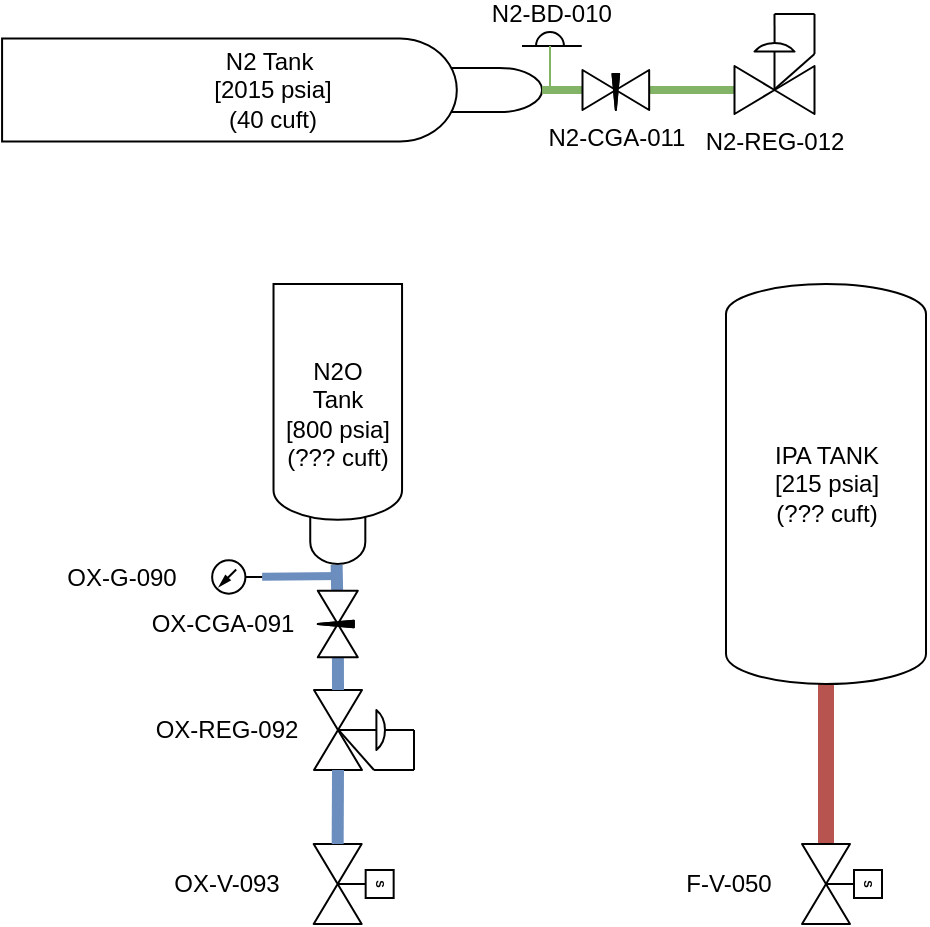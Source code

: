<mxfile>
    <diagram name="P&amp;ID" id="ptwcyao2qoM2ukkbA5NZ">
        <mxGraphModel dx="536" dy="348" grid="1" gridSize="10" guides="1" tooltips="1" connect="1" arrows="1" fold="1" page="1" pageScale="1" pageWidth="850" pageHeight="1100" math="1" shadow="0">
            <root>
                <mxCell id="0"/>
                <mxCell id="1" parent="0"/>
                <object label="N2 Tank&amp;nbsp;&lt;br&gt;[2015 psia]&lt;br&gt;(40 cuft)" Price="115.95" Cv="0.698" Volume_cuft="40" MAWP_psia="2015" Link="https://www.amazon.com/Steel-Argon-Cylinder-CGA580-Valve/dp/B01E2T6WAG/ref=pd_ci_mcx_mh_mcx_views_0?pd_rd_w=sdqjH&amp;content-id=amzn1.sym.225b4624-972d-4629-9040-f1bf9923dd95%3Aamzn1.symc.40e6a10e-cbc4-4fa5-81e3-4435ff64d03b&amp;pf_rd_p=225b4624-972d-4629-9040-f1bf9923dd95&amp;pf_rd_r=3GNGK285CPY40EQPE5YW&amp;pd_rd_wg=vS0EU&amp;pd_rd_r=341640d1-0656-4622-8a0f-2962e38f821b&amp;pd_rd_i=B01E2T6WAG" id="E2To5tkKnf_a1yXdmPDb-1">
                    <mxCell style="shape=mxgraph.pid.vessels.gas_bottle;html=1;pointerEvents=1;align=center;verticalLabelPosition=middle;verticalAlign=middle;dashed=0;rotation=90;horizontal=0;labelPosition=center;deletable=0;" parent="1" vertex="1">
                        <mxGeometry x="219.25" y="-33" width="51.58" height="270" as="geometry"/>
                    </mxCell>
                </object>
                <mxCell id="E2To5tkKnf_a1yXdmPDb-18" value="" style="group" parent="1" vertex="1" connectable="0">
                    <mxGeometry x="237.895" y="199" width="80" height="140" as="geometry"/>
                </mxCell>
                <object label="" Price="350" Cv="0.698****" Volume_cuft="0.237" MAWP_psia="1100***** double check this" Link="https://www.nitrousexpress.com/10lb-bottle-lightning-500-valve-6an-nipple-11100-6.asp" id="E2To5tkKnf_a1yXdmPDb-16">
                    <mxCell style="shape=mxgraph.pid.vessels.gas_bottle;html=1;pointerEvents=1;align=center;verticalLabelPosition=middle;verticalAlign=middle;dashed=0;rotation=-180;horizontal=0;labelPosition=center;deletable=0;textDirection=ltr;" parent="E2To5tkKnf_a1yXdmPDb-18" vertex="1">
                        <mxGeometry x="7.862" width="64.264" height="140" as="geometry"/>
                    </mxCell>
                </object>
                <mxCell id="E2To5tkKnf_a1yXdmPDb-17" value="N2O &lt;br&gt;Tank&lt;br&gt;[800 psia]&lt;br&gt;(??? cuft)" style="text;strokeColor=none;align=center;fillColor=none;html=1;verticalAlign=middle;whiteSpace=wrap;rounded=0;" parent="E2To5tkKnf_a1yXdmPDb-18" vertex="1">
                    <mxGeometry y="50" width="80.0" height="30" as="geometry"/>
                </mxCell>
                <mxCell id="E2To5tkKnf_a1yXdmPDb-65" style="edgeStyle=none;rounded=0;orthogonalLoop=1;jettySize=auto;html=1;entryX=0.485;entryY=0.005;entryDx=0;entryDy=0;entryPerimeter=0;" parent="E2To5tkKnf_a1yXdmPDb-18" source="E2To5tkKnf_a1yXdmPDb-16" target="E2To5tkKnf_a1yXdmPDb-16" edge="1">
                    <mxGeometry relative="1" as="geometry"/>
                </mxCell>
                <mxCell id="E2To5tkKnf_a1yXdmPDb-51" value="" style="group" parent="1" vertex="1" connectable="0">
                    <mxGeometry x="213.79" y="397" width="97.21" height="50" as="geometry"/>
                </mxCell>
                <mxCell id="E2To5tkKnf_a1yXdmPDb-34" value="" style="group;rotation=-180;" parent="E2To5tkKnf_a1yXdmPDb-51" vertex="1" connectable="0">
                    <mxGeometry x="57.21" width="40" height="50" as="geometry"/>
                </mxCell>
                <mxCell id="E2To5tkKnf_a1yXdmPDb-35" value="" style="verticalLabelPosition=bottom;align=center;html=1;verticalAlign=top;pointerEvents=1;dashed=0;shape=mxgraph.pid2valves.valve;valveType=gate;actuator=diaph;rotation=-270;points=[[0,0.7,0,0,0],[1,0.7,0,0,0]];" parent="E2To5tkKnf_a1yXdmPDb-34" vertex="1">
                    <mxGeometry x="-5" y="5" width="40" height="40" as="geometry"/>
                </mxCell>
                <mxCell id="E2To5tkKnf_a1yXdmPDb-36" value="" style="endArrow=none;html=1;rounded=0;exitX=0.501;exitY=0.11;exitDx=0;exitDy=0;exitPerimeter=0;" parent="E2To5tkKnf_a1yXdmPDb-34" source="E2To5tkKnf_a1yXdmPDb-35" edge="1">
                    <mxGeometry width="50" height="50" relative="1" as="geometry">
                        <mxPoint x="5" y="105" as="sourcePoint"/>
                        <mxPoint x="45" y="25" as="targetPoint"/>
                    </mxGeometry>
                </mxCell>
                <mxCell id="E2To5tkKnf_a1yXdmPDb-37" value="" style="endArrow=none;html=1;rounded=0;" parent="E2To5tkKnf_a1yXdmPDb-34" edge="1">
                    <mxGeometry width="50" height="50" relative="1" as="geometry">
                        <mxPoint x="45" y="45" as="sourcePoint"/>
                        <mxPoint x="45" y="25" as="targetPoint"/>
                    </mxGeometry>
                </mxCell>
                <mxCell id="E2To5tkKnf_a1yXdmPDb-38" value="" style="endArrow=none;html=1;rounded=0;" parent="E2To5tkKnf_a1yXdmPDb-34" edge="1">
                    <mxGeometry width="50" height="50" relative="1" as="geometry">
                        <mxPoint x="25" y="45" as="sourcePoint"/>
                        <mxPoint x="45" y="45" as="targetPoint"/>
                    </mxGeometry>
                </mxCell>
                <mxCell id="E2To5tkKnf_a1yXdmPDb-39" value="" style="endArrow=none;html=1;rounded=0;exitX=0.501;exitY=0.691;exitDx=0;exitDy=0;exitPerimeter=0;" parent="E2To5tkKnf_a1yXdmPDb-34" source="E2To5tkKnf_a1yXdmPDb-35" edge="1">
                    <mxGeometry width="50" height="50" relative="1" as="geometry">
                        <mxPoint x="15" y="55" as="sourcePoint"/>
                        <mxPoint x="25" y="45" as="targetPoint"/>
                    </mxGeometry>
                </mxCell>
                <mxCell id="E2To5tkKnf_a1yXdmPDb-40" style="edgeStyle=none;rounded=0;orthogonalLoop=1;jettySize=auto;html=1;entryX=0;entryY=0.5;entryDx=0;entryDy=0;entryPerimeter=0;" parent="E2To5tkKnf_a1yXdmPDb-34" source="E2To5tkKnf_a1yXdmPDb-35" target="E2To5tkKnf_a1yXdmPDb-35" edge="1">
                    <mxGeometry relative="1" as="geometry"/>
                </mxCell>
                <mxCell id="E2To5tkKnf_a1yXdmPDb-44" value="OX-REG-092" style="text;strokeColor=none;align=center;fillColor=none;html=1;verticalAlign=middle;whiteSpace=wrap;rounded=0;" parent="E2To5tkKnf_a1yXdmPDb-51" vertex="1">
                    <mxGeometry x="-40.0" y="10" width="97.21" height="30" as="geometry"/>
                </mxCell>
                <mxCell id="E2To5tkKnf_a1yXdmPDb-63" value="" style="edgeStyle=none;rounded=0;orthogonalLoop=1;jettySize=auto;html=1;entryX=0;entryY=0.7;entryDx=0;entryDy=0;entryPerimeter=0;fillColor=#dae8fc;strokeColor=#6c8ebf;endArrow=none;endFill=0;strokeWidth=6;" parent="1" source="E2To5tkKnf_a1yXdmPDb-52" target="E2To5tkKnf_a1yXdmPDb-35" edge="1">
                    <mxGeometry relative="1" as="geometry"/>
                </mxCell>
                <mxCell id="E2To5tkKnf_a1yXdmPDb-64" value="" style="edgeStyle=none;rounded=0;orthogonalLoop=1;jettySize=auto;html=1;entryX=0.509;entryY=-0.003;entryDx=0;entryDy=0;entryPerimeter=0;endArrow=none;endFill=0;fillColor=#dae8fc;strokeColor=#6c8ebf;strokeWidth=6;" parent="1" source="E2To5tkKnf_a1yXdmPDb-52" target="E2To5tkKnf_a1yXdmPDb-16" edge="1">
                    <mxGeometry relative="1" as="geometry">
                        <mxPoint x="244" y="329" as="targetPoint"/>
                    </mxGeometry>
                </mxCell>
                <mxCell id="E2To5tkKnf_a1yXdmPDb-52" value="" style="verticalLabelPosition=bottom;align=center;html=1;verticalAlign=top;pointerEvents=1;dashed=0;shape=mxgraph.pid2valves.valve;valveType=needle;rotation=90;" parent="1" vertex="1">
                    <mxGeometry x="261.23" y="359" width="33.33" height="20" as="geometry"/>
                </mxCell>
                <mxCell id="E2To5tkKnf_a1yXdmPDb-53" value="OX-CGA-091" style="text;strokeColor=none;align=center;fillColor=none;html=1;verticalAlign=middle;whiteSpace=wrap;rounded=0;" parent="1" vertex="1">
                    <mxGeometry x="170" y="354" width="101" height="30" as="geometry"/>
                </mxCell>
                <mxCell id="E2To5tkKnf_a1yXdmPDb-58" value="" style="edgeStyle=none;rounded=0;orthogonalLoop=1;jettySize=auto;html=1;endArrow=none;endFill=0;fillColor=#d5e8d4;strokeColor=#82b366;strokeWidth=4;" parent="1" source="E2To5tkKnf_a1yXdmPDb-54" target="E2To5tkKnf_a1yXdmPDb-1" edge="1">
                    <mxGeometry relative="1" as="geometry"/>
                </mxCell>
                <mxCell id="E2To5tkKnf_a1yXdmPDb-62" value="" style="edgeStyle=none;rounded=0;orthogonalLoop=1;jettySize=auto;html=1;entryX=0;entryY=0.7;entryDx=0;entryDy=0;entryPerimeter=0;endArrow=none;endFill=0;fillColor=#d5e8d4;strokeColor=#82b366;strokeWidth=4;" parent="1" source="E2To5tkKnf_a1yXdmPDb-54" target="E2To5tkKnf_a1yXdmPDb-2" edge="1">
                    <mxGeometry relative="1" as="geometry"/>
                </mxCell>
                <mxCell id="E2To5tkKnf_a1yXdmPDb-10" value="" style="group;rotation=90;" parent="1" vertex="1" connectable="0">
                    <mxGeometry x="476.25" y="64" width="40" height="50" as="geometry"/>
                </mxCell>
                <mxCell id="E2To5tkKnf_a1yXdmPDb-2" value="N2-REG-012" style="verticalLabelPosition=bottom;align=center;html=1;verticalAlign=top;pointerEvents=1;dashed=0;shape=mxgraph.pid2valves.valve;valveType=gate;actuator=diaph;points=[[0,0.7,0,0,0],[1,0.7,0,0,0]];" parent="E2To5tkKnf_a1yXdmPDb-10" vertex="1">
                    <mxGeometry y="10" width="40" height="40" as="geometry"/>
                </mxCell>
                <mxCell id="E2To5tkKnf_a1yXdmPDb-6" value="" style="endArrow=none;html=1;rounded=0;exitX=0.501;exitY=0.11;exitDx=0;exitDy=0;exitPerimeter=0;" parent="E2To5tkKnf_a1yXdmPDb-10" source="E2To5tkKnf_a1yXdmPDb-2" edge="1">
                    <mxGeometry width="50" height="50" relative="1" as="geometry">
                        <mxPoint x="100" y="40" as="sourcePoint"/>
                        <mxPoint x="20" as="targetPoint"/>
                    </mxGeometry>
                </mxCell>
                <mxCell id="E2To5tkKnf_a1yXdmPDb-7" value="" style="endArrow=none;html=1;rounded=0;" parent="E2To5tkKnf_a1yXdmPDb-10" edge="1">
                    <mxGeometry width="50" height="50" relative="1" as="geometry">
                        <mxPoint x="40" as="sourcePoint"/>
                        <mxPoint x="20" as="targetPoint"/>
                    </mxGeometry>
                </mxCell>
                <mxCell id="E2To5tkKnf_a1yXdmPDb-8" value="" style="endArrow=none;html=1;rounded=0;" parent="E2To5tkKnf_a1yXdmPDb-10" edge="1">
                    <mxGeometry width="50" height="50" relative="1" as="geometry">
                        <mxPoint x="40" y="20" as="sourcePoint"/>
                        <mxPoint x="40" as="targetPoint"/>
                    </mxGeometry>
                </mxCell>
                <mxCell id="E2To5tkKnf_a1yXdmPDb-9" value="" style="endArrow=none;html=1;rounded=0;exitX=0.501;exitY=0.691;exitDx=0;exitDy=0;exitPerimeter=0;" parent="E2To5tkKnf_a1yXdmPDb-10" source="E2To5tkKnf_a1yXdmPDb-2" edge="1">
                    <mxGeometry width="50" height="50" relative="1" as="geometry">
                        <mxPoint x="50" y="30" as="sourcePoint"/>
                        <mxPoint x="40" y="20" as="targetPoint"/>
                    </mxGeometry>
                </mxCell>
                <mxCell id="E2To5tkKnf_a1yXdmPDb-14" style="edgeStyle=none;rounded=0;orthogonalLoop=1;jettySize=auto;html=1;entryX=0;entryY=0.5;entryDx=0;entryDy=0;entryPerimeter=0;" parent="E2To5tkKnf_a1yXdmPDb-10" source="E2To5tkKnf_a1yXdmPDb-2" target="E2To5tkKnf_a1yXdmPDb-2" edge="1">
                    <mxGeometry relative="1" as="geometry"/>
                </mxCell>
                <mxCell id="E2To5tkKnf_a1yXdmPDb-54" value="N2-CGA-011" style="verticalLabelPosition=bottom;align=center;html=1;verticalAlign=top;pointerEvents=1;dashed=0;shape=mxgraph.pid2valves.valve;valveType=needle;rotation=0;" parent="1" vertex="1">
                    <mxGeometry x="400.25" y="92" width="33.33" height="20" as="geometry"/>
                </mxCell>
                <mxCell id="5" value="" style="edgeStyle=none;html=1;strokeWidth=4;fillColor=#dae8fc;strokeColor=#6c8ebf;endArrow=none;endFill=0;" edge="1" parent="1" source="4">
                    <mxGeometry relative="1" as="geometry">
                        <mxPoint x="280" y="345" as="targetPoint"/>
                    </mxGeometry>
                </mxCell>
                <mxCell id="4" value="" style="verticalLabelPosition=bottom;aspect=fixed;html=1;verticalAlign=top;fillColor=strokeColor;align=center;outlineConnect=0;shape=mxgraph.fluid_power.x11820;points=[[0.5,1,0]];rotation=-90;" vertex="1" parent="1">
                    <mxGeometry x="219.25" y="333" width="16.64" height="25" as="geometry"/>
                </mxCell>
                <mxCell id="6" value="OX-G-090" style="text;strokeColor=none;align=center;fillColor=none;html=1;verticalAlign=middle;whiteSpace=wrap;rounded=0;" vertex="1" parent="1">
                    <mxGeometry x="128" y="330.5" width="83.79" height="30" as="geometry"/>
                </mxCell>
                <mxCell id="17" value="" style="edgeStyle=none;rounded=1;html=1;strokeWidth=8;fontSize=2;endArrow=none;endFill=0;entryX=0;entryY=0.7;entryDx=0;entryDy=0;entryPerimeter=0;fillColor=#f8cecc;strokeColor=#b85450;" edge="1" parent="1" source="7" target="14">
                    <mxGeometry relative="1" as="geometry"/>
                </mxCell>
                <mxCell id="7" value="IPA TANK&lt;br&gt;[215 psia]&lt;br&gt;(??? cuft)" style="shape=mxgraph.pid.vessels.pressurized_vessel;html=1;pointerEvents=1;align=center;verticalLabelPosition=middle;verticalAlign=middle;dashed=0;horizontal=1;labelPosition=center;" vertex="1" parent="1">
                    <mxGeometry x="472" y="199" width="100" height="200" as="geometry"/>
                </mxCell>
                <mxCell id="11" value="N2-BD-010" style="group;verticalAlign=bottom;horizontal=1;labelPosition=center;verticalLabelPosition=top;align=center;" vertex="1" connectable="0" parent="1">
                    <mxGeometry x="370" y="73" width="29.89" height="7" as="geometry"/>
                </mxCell>
                <mxCell id="8" value="" style="endArrow=none;html=1;strokeWidth=1;rounded=1;" edge="1" parent="11">
                    <mxGeometry width="50" height="50" relative="1" as="geometry">
                        <mxPoint y="7" as="sourcePoint"/>
                        <mxPoint x="10" y="7" as="targetPoint"/>
                    </mxGeometry>
                </mxCell>
                <mxCell id="9" value="" style="endArrow=none;html=1;strokeWidth=1;fontSize=2;" edge="1" parent="11">
                    <mxGeometry width="50" height="50" relative="1" as="geometry">
                        <mxPoint x="19.89" y="7" as="sourcePoint"/>
                        <mxPoint x="29.89" y="7" as="targetPoint"/>
                    </mxGeometry>
                </mxCell>
                <mxCell id="10" value="" style="verticalLabelPosition=bottom;verticalAlign=top;html=1;shape=mxgraph.basic.half_circle;rotation=-180;" vertex="1" parent="11">
                    <mxGeometry x="7" width="14" height="7" as="geometry"/>
                </mxCell>
                <mxCell id="12" value="" style="edgeStyle=none;rounded=0;orthogonalLoop=1;jettySize=auto;html=1;endArrow=none;endFill=0;fillColor=#d5e8d4;strokeColor=#82b366;strokeWidth=1;entryX=0.5;entryY=0;entryDx=0;entryDy=0;entryPerimeter=0;" edge="1" parent="1" target="10">
                    <mxGeometry relative="1" as="geometry">
                        <mxPoint x="384" y="100" as="sourcePoint"/>
                        <mxPoint x="390.04" y="112.0" as="targetPoint"/>
                    </mxGeometry>
                </mxCell>
                <mxCell id="14" value="" style="verticalLabelPosition=bottom;align=center;html=1;verticalAlign=top;pointerEvents=1;dashed=0;shape=mxgraph.pid2valves.valve;valveType=gate;actuator=solenoid;fontSize=2;rotation=90;points=[[0,0.7,0,0,0],[1,0.7,0,60,0]];" vertex="1" parent="1">
                    <mxGeometry x="510" y="479" width="40" height="40" as="geometry"/>
                </mxCell>
                <mxCell id="18" value="" style="verticalLabelPosition=bottom;align=center;html=1;verticalAlign=top;pointerEvents=1;dashed=0;shape=mxgraph.pid2valves.valve;valveType=gate;actuator=solenoid;fontSize=2;rotation=90;points=[[0,0.7,0,0,0],[1,0.7,0,60,0]];" vertex="1" parent="1">
                    <mxGeometry x="265.83" y="479" width="40" height="40" as="geometry"/>
                </mxCell>
                <mxCell id="20" value="" style="edgeStyle=none;rounded=0;orthogonalLoop=1;jettySize=auto;html=1;entryX=0;entryY=0.7;entryDx=0;entryDy=0;entryPerimeter=0;fillColor=#dae8fc;strokeColor=#6c8ebf;endArrow=none;endFill=0;strokeWidth=6;exitX=1;exitY=0.7;exitDx=0;exitDy=0;exitPerimeter=0;" edge="1" parent="1" source="E2To5tkKnf_a1yXdmPDb-35" target="18">
                    <mxGeometry relative="1" as="geometry">
                        <mxPoint x="299.998" y="447.005" as="sourcePoint"/>
                        <mxPoint x="300.05" y="463.34" as="targetPoint"/>
                    </mxGeometry>
                </mxCell>
                <mxCell id="30" value="OX-V-093" style="text;strokeColor=none;align=center;fillColor=none;html=1;verticalAlign=middle;whiteSpace=wrap;rounded=0;" vertex="1" parent="1">
                    <mxGeometry x="173.79" y="484" width="97.21" height="30" as="geometry"/>
                </mxCell>
                <mxCell id="31" value="F-V-050" style="text;strokeColor=none;align=center;fillColor=none;html=1;verticalAlign=middle;whiteSpace=wrap;rounded=0;" vertex="1" parent="1">
                    <mxGeometry x="425" y="484" width="97.21" height="30" as="geometry"/>
                </mxCell>
            </root>
        </mxGraphModel>
    </diagram>
</mxfile>
